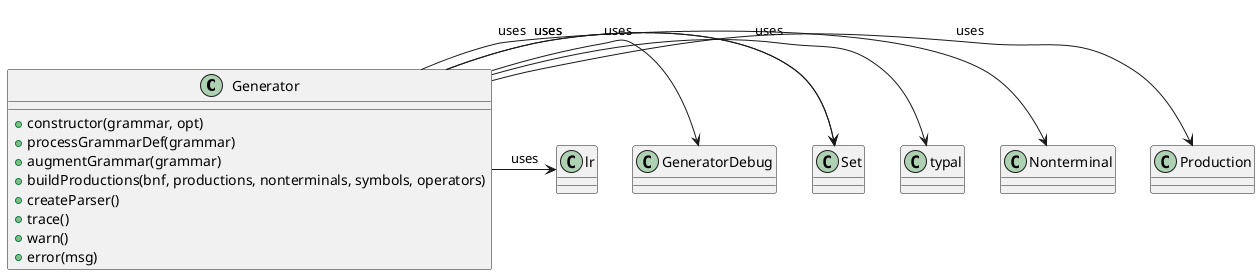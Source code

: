 @startuml

class Generator {
    +constructor(grammar, opt)
    +processGrammarDef(grammar)
    +augmentGrammar(grammar)
    +buildProductions(bnf, productions, nonterminals, symbols, operators)
    +createParser()
    +trace()
    +warn()
    +error(msg)
}
Generator -> Production : uses
Generator -> Nonterminal : uses
Generator -> typal : uses
Generator -> Set : uses
Generator -> Set : uses
Generator -> GeneratorDebug : uses
Generator -> lr : uses 

@enduml

